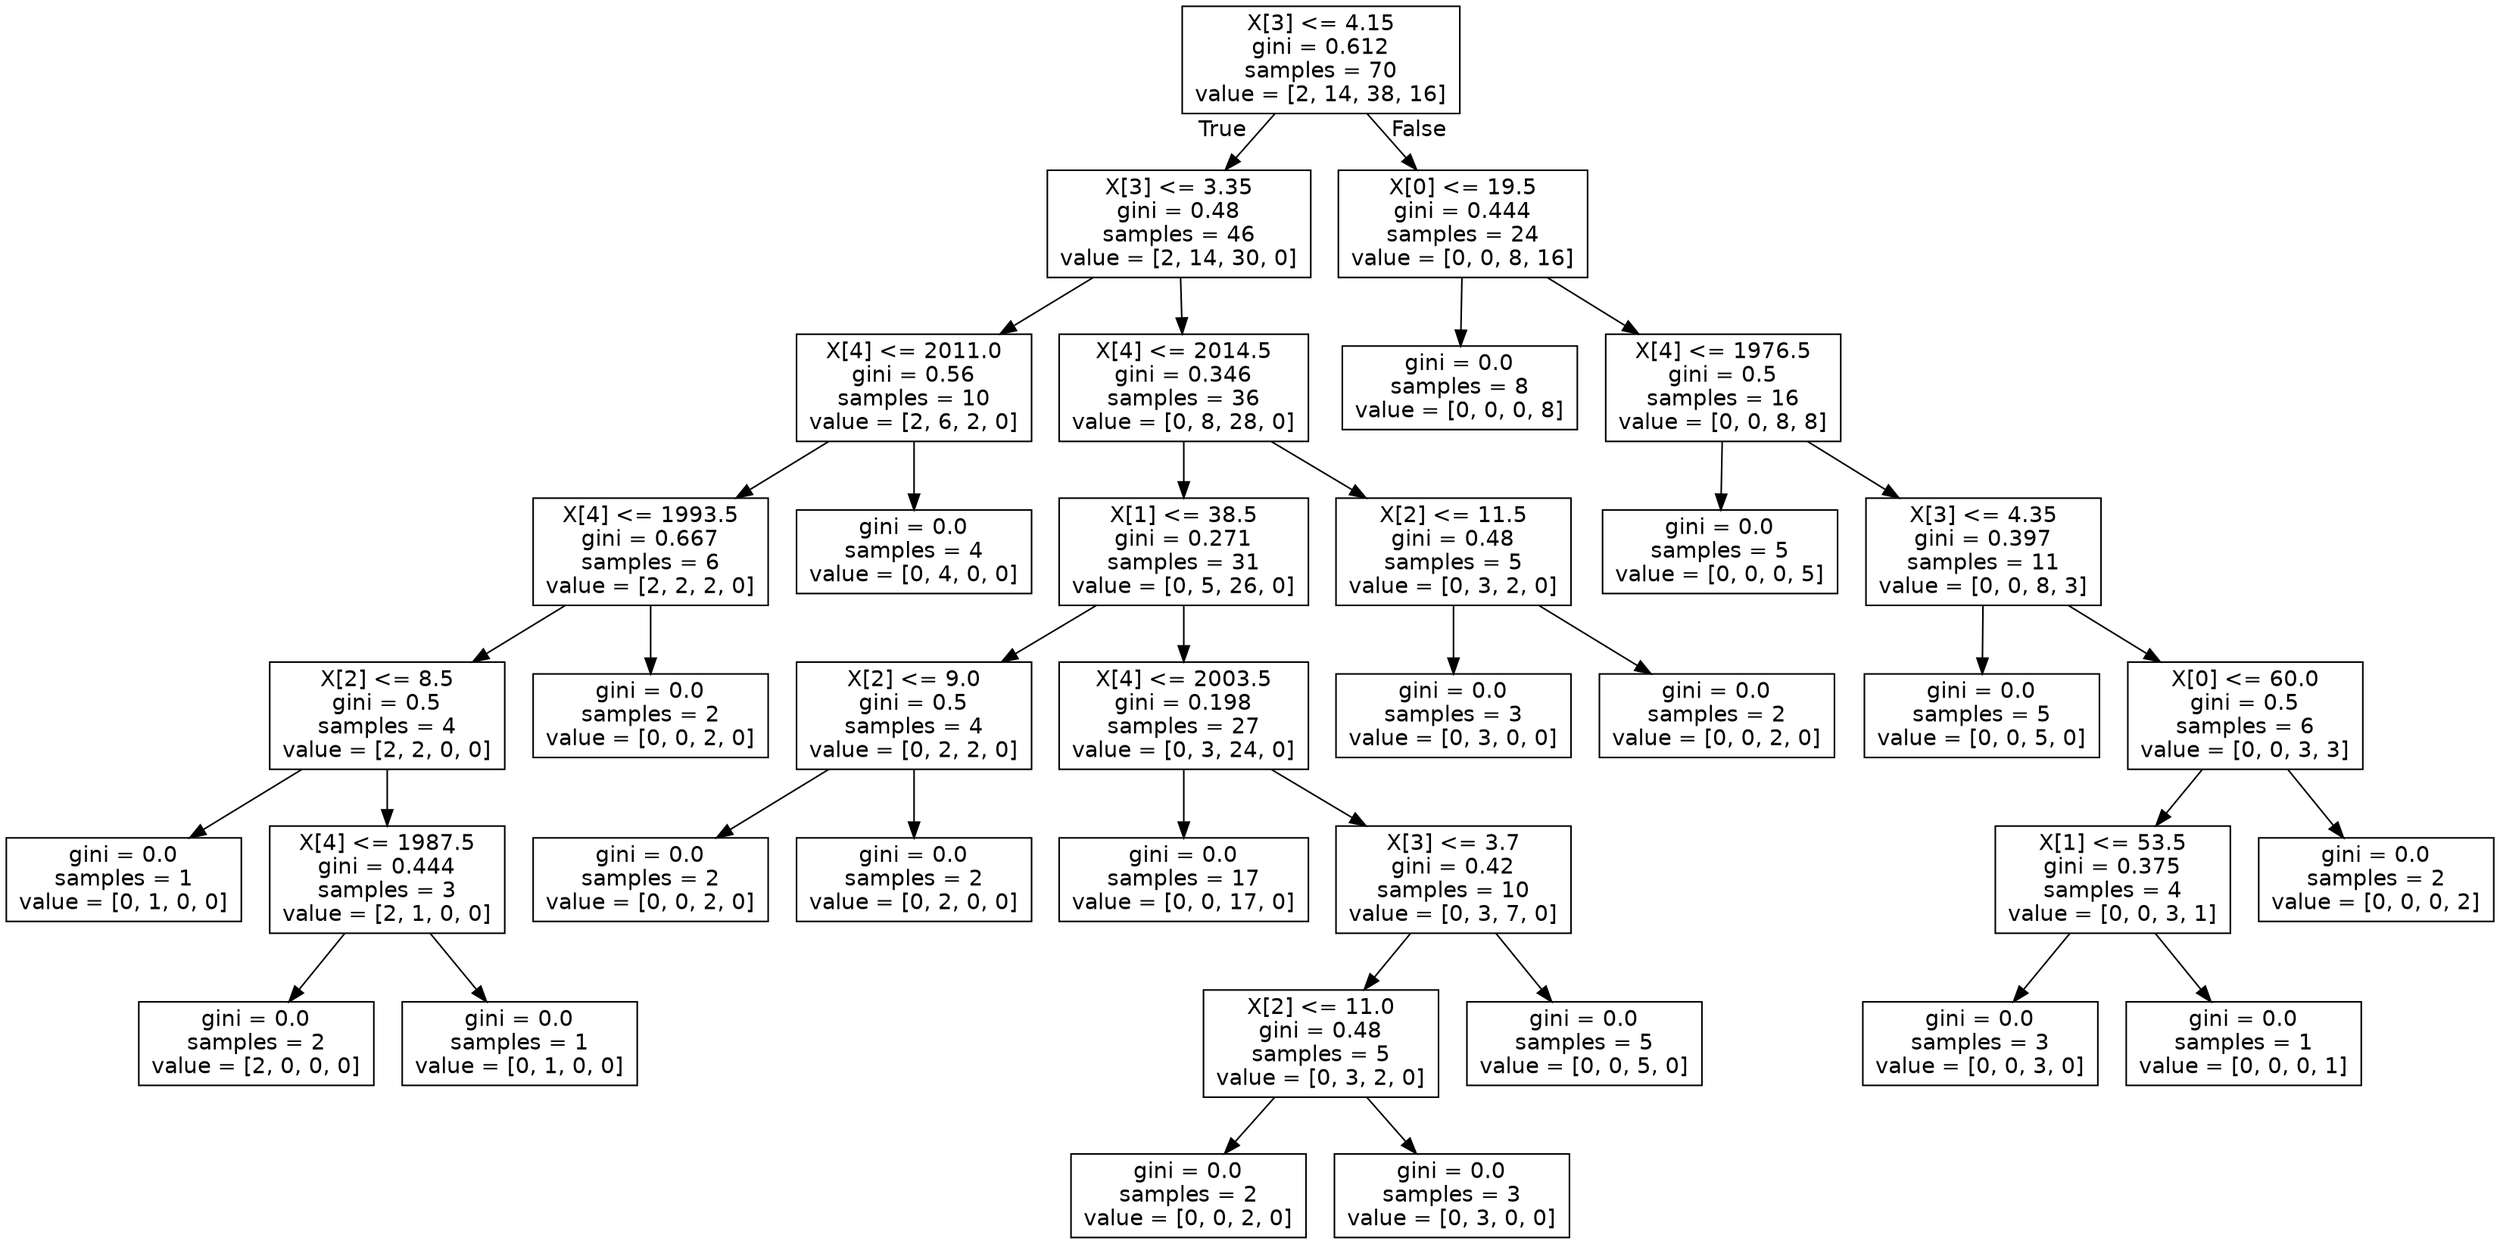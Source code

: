 digraph Tree {
node [shape=box, fontname="helvetica"] ;
edge [fontname="helvetica"] ;
0 [label="X[3] <= 4.15\ngini = 0.612\nsamples = 70\nvalue = [2, 14, 38, 16]"] ;
1 [label="X[3] <= 3.35\ngini = 0.48\nsamples = 46\nvalue = [2, 14, 30, 0]"] ;
0 -> 1 [labeldistance=2.5, labelangle=45, headlabel="True"] ;
2 [label="X[4] <= 2011.0\ngini = 0.56\nsamples = 10\nvalue = [2, 6, 2, 0]"] ;
1 -> 2 ;
3 [label="X[4] <= 1993.5\ngini = 0.667\nsamples = 6\nvalue = [2, 2, 2, 0]"] ;
2 -> 3 ;
4 [label="X[2] <= 8.5\ngini = 0.5\nsamples = 4\nvalue = [2, 2, 0, 0]"] ;
3 -> 4 ;
5 [label="gini = 0.0\nsamples = 1\nvalue = [0, 1, 0, 0]"] ;
4 -> 5 ;
6 [label="X[4] <= 1987.5\ngini = 0.444\nsamples = 3\nvalue = [2, 1, 0, 0]"] ;
4 -> 6 ;
7 [label="gini = 0.0\nsamples = 2\nvalue = [2, 0, 0, 0]"] ;
6 -> 7 ;
8 [label="gini = 0.0\nsamples = 1\nvalue = [0, 1, 0, 0]"] ;
6 -> 8 ;
9 [label="gini = 0.0\nsamples = 2\nvalue = [0, 0, 2, 0]"] ;
3 -> 9 ;
10 [label="gini = 0.0\nsamples = 4\nvalue = [0, 4, 0, 0]"] ;
2 -> 10 ;
11 [label="X[4] <= 2014.5\ngini = 0.346\nsamples = 36\nvalue = [0, 8, 28, 0]"] ;
1 -> 11 ;
12 [label="X[1] <= 38.5\ngini = 0.271\nsamples = 31\nvalue = [0, 5, 26, 0]"] ;
11 -> 12 ;
13 [label="X[2] <= 9.0\ngini = 0.5\nsamples = 4\nvalue = [0, 2, 2, 0]"] ;
12 -> 13 ;
14 [label="gini = 0.0\nsamples = 2\nvalue = [0, 0, 2, 0]"] ;
13 -> 14 ;
15 [label="gini = 0.0\nsamples = 2\nvalue = [0, 2, 0, 0]"] ;
13 -> 15 ;
16 [label="X[4] <= 2003.5\ngini = 0.198\nsamples = 27\nvalue = [0, 3, 24, 0]"] ;
12 -> 16 ;
17 [label="gini = 0.0\nsamples = 17\nvalue = [0, 0, 17, 0]"] ;
16 -> 17 ;
18 [label="X[3] <= 3.7\ngini = 0.42\nsamples = 10\nvalue = [0, 3, 7, 0]"] ;
16 -> 18 ;
19 [label="X[2] <= 11.0\ngini = 0.48\nsamples = 5\nvalue = [0, 3, 2, 0]"] ;
18 -> 19 ;
20 [label="gini = 0.0\nsamples = 2\nvalue = [0, 0, 2, 0]"] ;
19 -> 20 ;
21 [label="gini = 0.0\nsamples = 3\nvalue = [0, 3, 0, 0]"] ;
19 -> 21 ;
22 [label="gini = 0.0\nsamples = 5\nvalue = [0, 0, 5, 0]"] ;
18 -> 22 ;
23 [label="X[2] <= 11.5\ngini = 0.48\nsamples = 5\nvalue = [0, 3, 2, 0]"] ;
11 -> 23 ;
24 [label="gini = 0.0\nsamples = 3\nvalue = [0, 3, 0, 0]"] ;
23 -> 24 ;
25 [label="gini = 0.0\nsamples = 2\nvalue = [0, 0, 2, 0]"] ;
23 -> 25 ;
26 [label="X[0] <= 19.5\ngini = 0.444\nsamples = 24\nvalue = [0, 0, 8, 16]"] ;
0 -> 26 [labeldistance=2.5, labelangle=-45, headlabel="False"] ;
27 [label="gini = 0.0\nsamples = 8\nvalue = [0, 0, 0, 8]"] ;
26 -> 27 ;
28 [label="X[4] <= 1976.5\ngini = 0.5\nsamples = 16\nvalue = [0, 0, 8, 8]"] ;
26 -> 28 ;
29 [label="gini = 0.0\nsamples = 5\nvalue = [0, 0, 0, 5]"] ;
28 -> 29 ;
30 [label="X[3] <= 4.35\ngini = 0.397\nsamples = 11\nvalue = [0, 0, 8, 3]"] ;
28 -> 30 ;
31 [label="gini = 0.0\nsamples = 5\nvalue = [0, 0, 5, 0]"] ;
30 -> 31 ;
32 [label="X[0] <= 60.0\ngini = 0.5\nsamples = 6\nvalue = [0, 0, 3, 3]"] ;
30 -> 32 ;
33 [label="X[1] <= 53.5\ngini = 0.375\nsamples = 4\nvalue = [0, 0, 3, 1]"] ;
32 -> 33 ;
34 [label="gini = 0.0\nsamples = 3\nvalue = [0, 0, 3, 0]"] ;
33 -> 34 ;
35 [label="gini = 0.0\nsamples = 1\nvalue = [0, 0, 0, 1]"] ;
33 -> 35 ;
36 [label="gini = 0.0\nsamples = 2\nvalue = [0, 0, 0, 2]"] ;
32 -> 36 ;
}